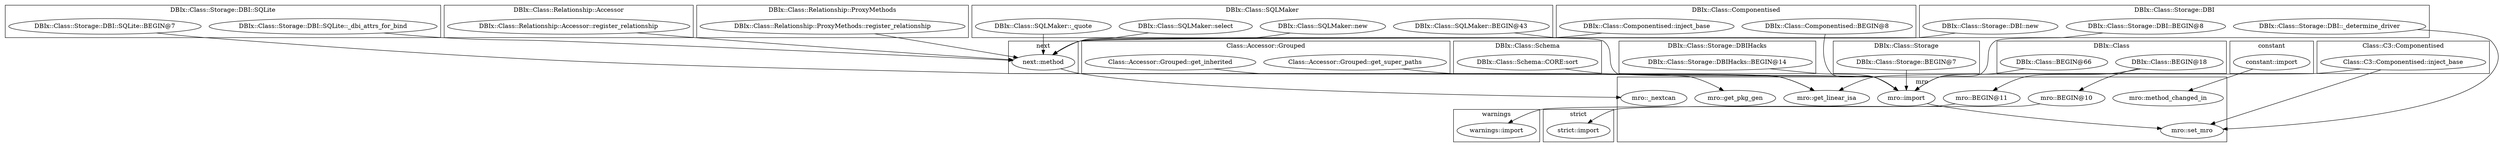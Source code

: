 digraph {
graph [overlap=false]
subgraph cluster_DBIx_Class_SQLMaker {
	label="DBIx::Class::SQLMaker";
	"DBIx::Class::SQLMaker::select";
	"DBIx::Class::SQLMaker::_quote";
	"DBIx::Class::SQLMaker::new";
	"DBIx::Class::SQLMaker::BEGIN@43";
}
subgraph cluster_DBIx_Class_Relationship_Accessor {
	label="DBIx::Class::Relationship::Accessor";
	"DBIx::Class::Relationship::Accessor::register_relationship";
}
subgraph cluster_warnings {
	label="warnings";
	"warnings::import";
}
subgraph cluster_strict {
	label="strict";
	"strict::import";
}
subgraph cluster_DBIx_Class_Storage_DBIHacks {
	label="DBIx::Class::Storage::DBIHacks";
	"DBIx::Class::Storage::DBIHacks::BEGIN@14";
}
subgraph cluster_DBIx_Class_Storage {
	label="DBIx::Class::Storage";
	"DBIx::Class::Storage::BEGIN@7";
}
subgraph cluster_DBIx_Class_Componentised {
	label="DBIx::Class::Componentised";
	"DBIx::Class::Componentised::inject_base";
	"DBIx::Class::Componentised::BEGIN@8";
}
subgraph cluster_DBIx_Class {
	label="DBIx::Class";
	"DBIx::Class::BEGIN@66";
	"DBIx::Class::BEGIN@18";
}
subgraph cluster_constant {
	label="constant";
	"constant::import";
}
subgraph cluster_Class_C3_Componentised {
	label="Class::C3::Componentised";
	"Class::C3::Componentised::inject_base";
}
subgraph cluster_mro {
	label="mro";
	"mro::_nextcan";
	"mro::import";
	"mro::BEGIN@10";
	"mro::get_linear_isa";
	"mro::method_changed_in";
	"mro::BEGIN@11";
	"mro::get_pkg_gen";
	"mro::set_mro";
}
subgraph cluster_next {
	label="next";
	"next::method";
}
subgraph cluster_DBIx_Class_Storage_DBI_SQLite {
	label="DBIx::Class::Storage::DBI::SQLite";
	"DBIx::Class::Storage::DBI::SQLite::_dbi_attrs_for_bind";
	"DBIx::Class::Storage::DBI::SQLite::BEGIN@7";
}
subgraph cluster_DBIx_Class_Relationship_ProxyMethods {
	label="DBIx::Class::Relationship::ProxyMethods";
	"DBIx::Class::Relationship::ProxyMethods::register_relationship";
}
subgraph cluster_Class_Accessor_Grouped {
	label="Class::Accessor::Grouped";
	"Class::Accessor::Grouped::get_super_paths";
	"Class::Accessor::Grouped::get_inherited";
}
subgraph cluster_DBIx_Class_Schema {
	label="DBIx::Class::Schema";
	"DBIx::Class::Schema::CORE:sort";
}
subgraph cluster_DBIx_Class_Storage_DBI {
	label="DBIx::Class::Storage::DBI";
	"DBIx::Class::Storage::DBI::new";
	"DBIx::Class::Storage::DBI::_determine_driver";
	"DBIx::Class::Storage::DBI::BEGIN@8";
}
"next::method" -> "mro::_nextcan";
"constant::import" -> "mro::method_changed_in";
"DBIx::Class::BEGIN@18" -> "mro::BEGIN@10";
"DBIx::Class::BEGIN@18" -> "mro::BEGIN@11";
"Class::C3::Componentised::inject_base" -> "mro::set_mro";
"DBIx::Class::Storage::DBI::_determine_driver" -> "mro::set_mro";
"mro::import" -> "mro::set_mro";
"mro::BEGIN@11" -> "warnings::import";
"DBIx::Class::Storage::BEGIN@7" -> "mro::import";
"DBIx::Class::BEGIN@66" -> "mro::import";
"DBIx::Class::Storage::DBIHacks::BEGIN@14" -> "mro::import";
"DBIx::Class::Componentised::BEGIN@8" -> "mro::import";
"DBIx::Class::SQLMaker::BEGIN@43" -> "mro::import";
"DBIx::Class::Storage::DBI::SQLite::BEGIN@7" -> "mro::import";
"DBIx::Class::Storage::DBI::BEGIN@8" -> "mro::import";
"DBIx::Class::SQLMaker::select" -> "next::method";
"DBIx::Class::Storage::DBI::new" -> "next::method";
"DBIx::Class::Componentised::inject_base" -> "next::method";
"DBIx::Class::Relationship::Accessor::register_relationship" -> "next::method";
"DBIx::Class::SQLMaker::_quote" -> "next::method";
"DBIx::Class::SQLMaker::new" -> "next::method";
"DBIx::Class::Storage::DBI::SQLite::_dbi_attrs_for_bind" -> "next::method";
"DBIx::Class::Relationship::ProxyMethods::register_relationship" -> "next::method";
"Class::C3::Componentised::inject_base" -> "mro::get_linear_isa";
"Class::Accessor::Grouped::get_super_paths" -> "mro::get_linear_isa";
"DBIx::Class::Schema::CORE:sort" -> "mro::get_linear_isa";
"Class::Accessor::Grouped::get_inherited" -> "mro::get_pkg_gen";
"mro::BEGIN@10" -> "strict::import";
}
